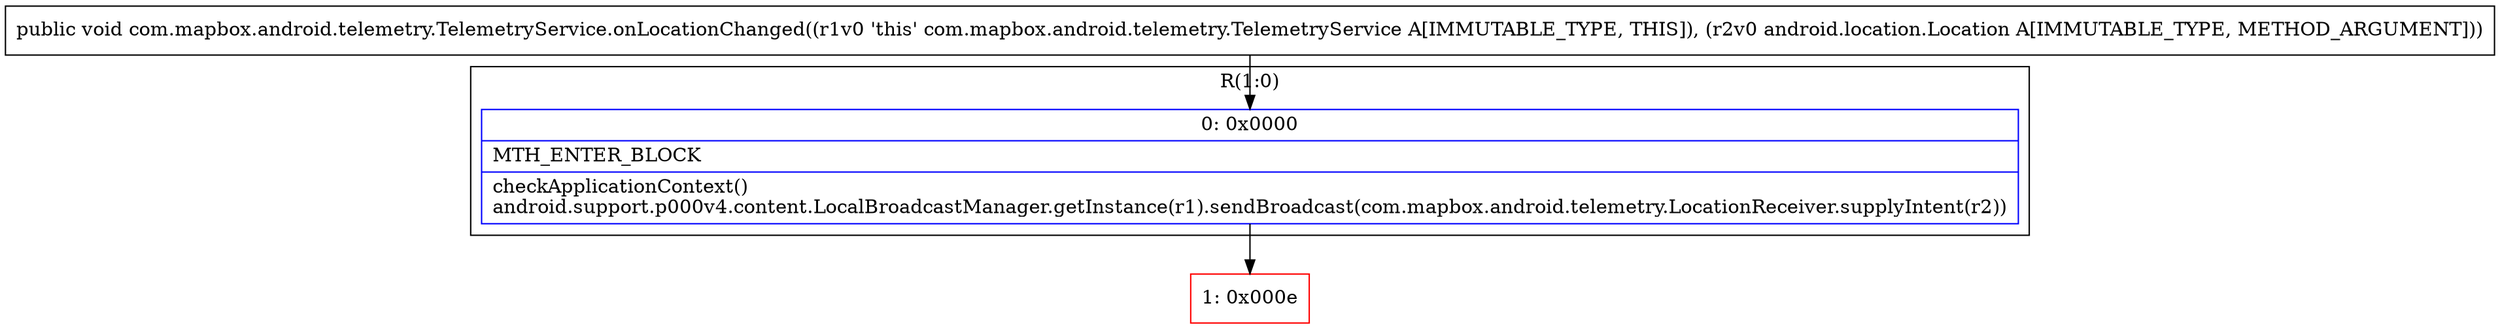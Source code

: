 digraph "CFG forcom.mapbox.android.telemetry.TelemetryService.onLocationChanged(Landroid\/location\/Location;)V" {
subgraph cluster_Region_106443709 {
label = "R(1:0)";
node [shape=record,color=blue];
Node_0 [shape=record,label="{0\:\ 0x0000|MTH_ENTER_BLOCK\l|checkApplicationContext()\landroid.support.p000v4.content.LocalBroadcastManager.getInstance(r1).sendBroadcast(com.mapbox.android.telemetry.LocationReceiver.supplyIntent(r2))\l}"];
}
Node_1 [shape=record,color=red,label="{1\:\ 0x000e}"];
MethodNode[shape=record,label="{public void com.mapbox.android.telemetry.TelemetryService.onLocationChanged((r1v0 'this' com.mapbox.android.telemetry.TelemetryService A[IMMUTABLE_TYPE, THIS]), (r2v0 android.location.Location A[IMMUTABLE_TYPE, METHOD_ARGUMENT])) }"];
MethodNode -> Node_0;
Node_0 -> Node_1;
}


